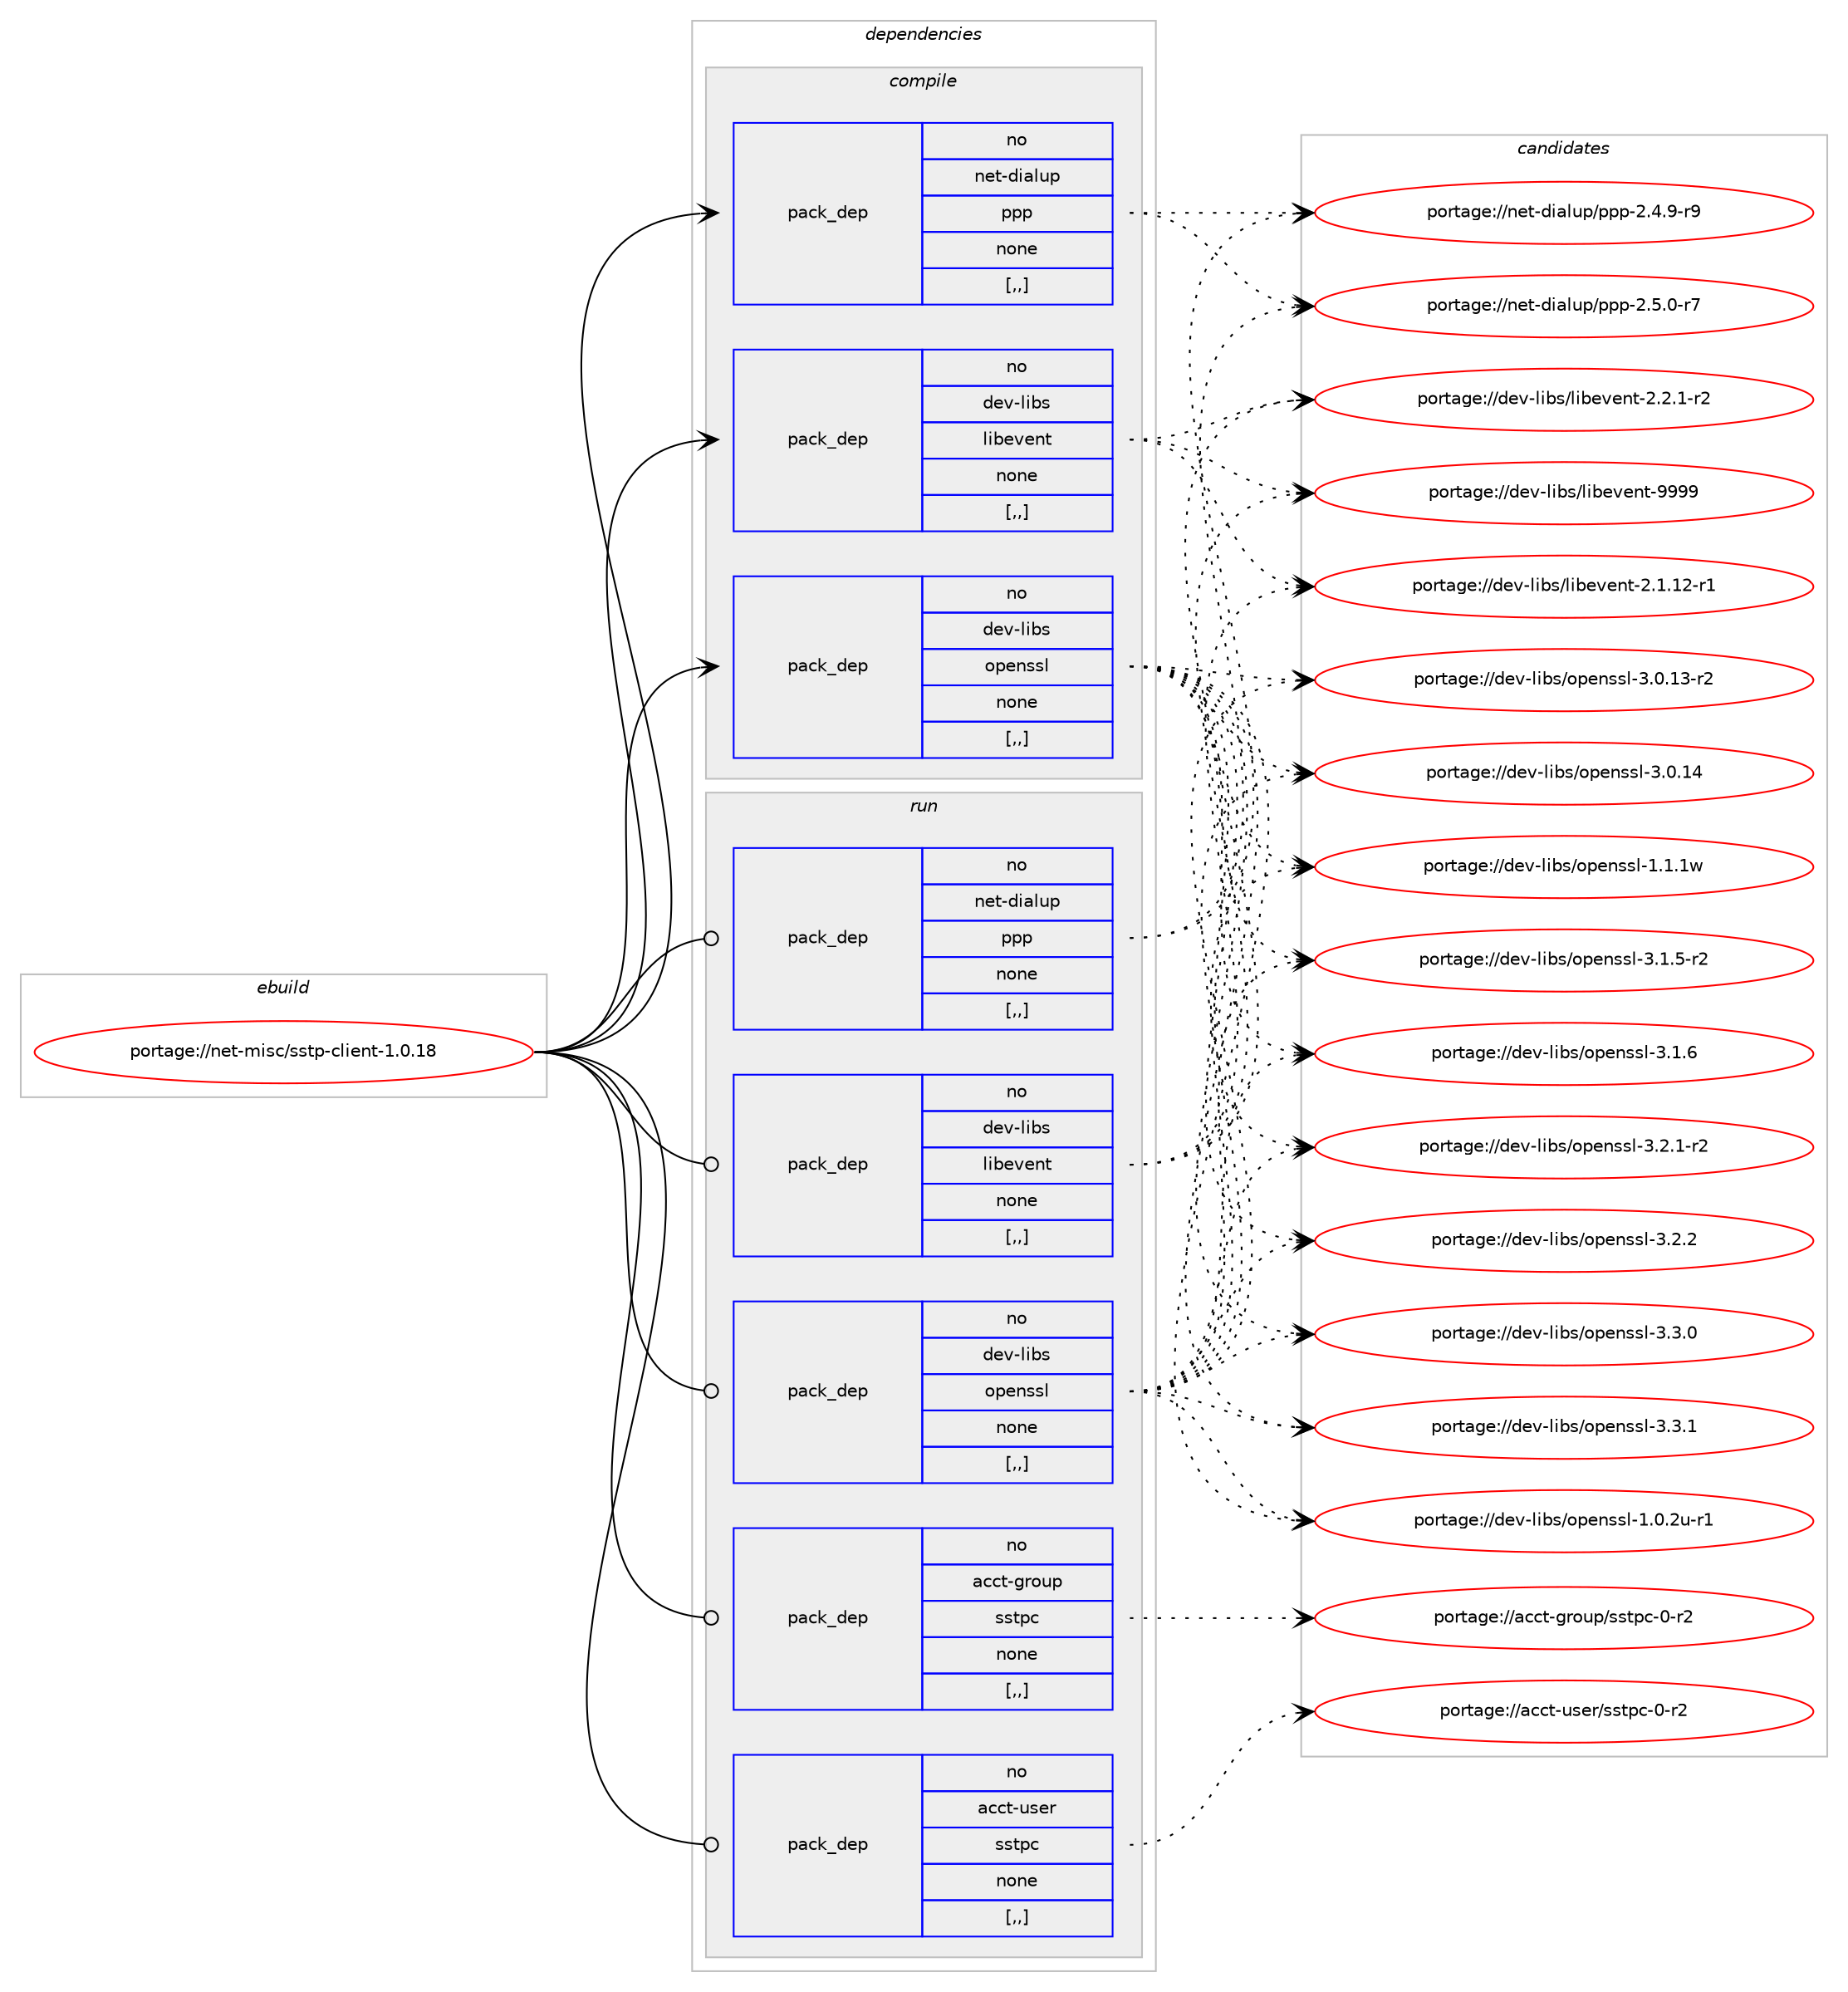 digraph prolog {

# *************
# Graph options
# *************

newrank=true;
concentrate=true;
compound=true;
graph [rankdir=LR,fontname=Helvetica,fontsize=10,ranksep=1.5];#, ranksep=2.5, nodesep=0.2];
edge  [arrowhead=vee];
node  [fontname=Helvetica,fontsize=10];

# **********
# The ebuild
# **********

subgraph cluster_leftcol {
color=gray;
rank=same;
label=<<i>ebuild</i>>;
id [label="portage://net-misc/sstp-client-1.0.18", color=red, width=4, href="../net-misc/sstp-client-1.0.18.svg"];
}

# ****************
# The dependencies
# ****************

subgraph cluster_midcol {
color=gray;
label=<<i>dependencies</i>>;
subgraph cluster_compile {
fillcolor="#eeeeee";
style=filled;
label=<<i>compile</i>>;
subgraph pack267896 {
dependency367221 [label=<<TABLE BORDER="0" CELLBORDER="1" CELLSPACING="0" CELLPADDING="4" WIDTH="220"><TR><TD ROWSPAN="6" CELLPADDING="30">pack_dep</TD></TR><TR><TD WIDTH="110">no</TD></TR><TR><TD>dev-libs</TD></TR><TR><TD>libevent</TD></TR><TR><TD>none</TD></TR><TR><TD>[,,]</TD></TR></TABLE>>, shape=none, color=blue];
}
id:e -> dependency367221:w [weight=20,style="solid",arrowhead="vee"];
subgraph pack267897 {
dependency367222 [label=<<TABLE BORDER="0" CELLBORDER="1" CELLSPACING="0" CELLPADDING="4" WIDTH="220"><TR><TD ROWSPAN="6" CELLPADDING="30">pack_dep</TD></TR><TR><TD WIDTH="110">no</TD></TR><TR><TD>dev-libs</TD></TR><TR><TD>openssl</TD></TR><TR><TD>none</TD></TR><TR><TD>[,,]</TD></TR></TABLE>>, shape=none, color=blue];
}
id:e -> dependency367222:w [weight=20,style="solid",arrowhead="vee"];
subgraph pack267898 {
dependency367223 [label=<<TABLE BORDER="0" CELLBORDER="1" CELLSPACING="0" CELLPADDING="4" WIDTH="220"><TR><TD ROWSPAN="6" CELLPADDING="30">pack_dep</TD></TR><TR><TD WIDTH="110">no</TD></TR><TR><TD>net-dialup</TD></TR><TR><TD>ppp</TD></TR><TR><TD>none</TD></TR><TR><TD>[,,]</TD></TR></TABLE>>, shape=none, color=blue];
}
id:e -> dependency367223:w [weight=20,style="solid",arrowhead="vee"];
}
subgraph cluster_compileandrun {
fillcolor="#eeeeee";
style=filled;
label=<<i>compile and run</i>>;
}
subgraph cluster_run {
fillcolor="#eeeeee";
style=filled;
label=<<i>run</i>>;
subgraph pack267899 {
dependency367224 [label=<<TABLE BORDER="0" CELLBORDER="1" CELLSPACING="0" CELLPADDING="4" WIDTH="220"><TR><TD ROWSPAN="6" CELLPADDING="30">pack_dep</TD></TR><TR><TD WIDTH="110">no</TD></TR><TR><TD>acct-group</TD></TR><TR><TD>sstpc</TD></TR><TR><TD>none</TD></TR><TR><TD>[,,]</TD></TR></TABLE>>, shape=none, color=blue];
}
id:e -> dependency367224:w [weight=20,style="solid",arrowhead="odot"];
subgraph pack267900 {
dependency367225 [label=<<TABLE BORDER="0" CELLBORDER="1" CELLSPACING="0" CELLPADDING="4" WIDTH="220"><TR><TD ROWSPAN="6" CELLPADDING="30">pack_dep</TD></TR><TR><TD WIDTH="110">no</TD></TR><TR><TD>acct-user</TD></TR><TR><TD>sstpc</TD></TR><TR><TD>none</TD></TR><TR><TD>[,,]</TD></TR></TABLE>>, shape=none, color=blue];
}
id:e -> dependency367225:w [weight=20,style="solid",arrowhead="odot"];
subgraph pack267901 {
dependency367226 [label=<<TABLE BORDER="0" CELLBORDER="1" CELLSPACING="0" CELLPADDING="4" WIDTH="220"><TR><TD ROWSPAN="6" CELLPADDING="30">pack_dep</TD></TR><TR><TD WIDTH="110">no</TD></TR><TR><TD>dev-libs</TD></TR><TR><TD>libevent</TD></TR><TR><TD>none</TD></TR><TR><TD>[,,]</TD></TR></TABLE>>, shape=none, color=blue];
}
id:e -> dependency367226:w [weight=20,style="solid",arrowhead="odot"];
subgraph pack267902 {
dependency367227 [label=<<TABLE BORDER="0" CELLBORDER="1" CELLSPACING="0" CELLPADDING="4" WIDTH="220"><TR><TD ROWSPAN="6" CELLPADDING="30">pack_dep</TD></TR><TR><TD WIDTH="110">no</TD></TR><TR><TD>dev-libs</TD></TR><TR><TD>openssl</TD></TR><TR><TD>none</TD></TR><TR><TD>[,,]</TD></TR></TABLE>>, shape=none, color=blue];
}
id:e -> dependency367227:w [weight=20,style="solid",arrowhead="odot"];
subgraph pack267903 {
dependency367228 [label=<<TABLE BORDER="0" CELLBORDER="1" CELLSPACING="0" CELLPADDING="4" WIDTH="220"><TR><TD ROWSPAN="6" CELLPADDING="30">pack_dep</TD></TR><TR><TD WIDTH="110">no</TD></TR><TR><TD>net-dialup</TD></TR><TR><TD>ppp</TD></TR><TR><TD>none</TD></TR><TR><TD>[,,]</TD></TR></TABLE>>, shape=none, color=blue];
}
id:e -> dependency367228:w [weight=20,style="solid",arrowhead="odot"];
}
}

# **************
# The candidates
# **************

subgraph cluster_choices {
rank=same;
color=gray;
label=<<i>candidates</i>>;

subgraph choice267896 {
color=black;
nodesep=1;
choice10010111845108105981154710810598101118101110116455046494649504511449 [label="portage://dev-libs/libevent-2.1.12-r1", color=red, width=4,href="../dev-libs/libevent-2.1.12-r1.svg"];
choice100101118451081059811547108105981011181011101164550465046494511450 [label="portage://dev-libs/libevent-2.2.1-r2", color=red, width=4,href="../dev-libs/libevent-2.2.1-r2.svg"];
choice100101118451081059811547108105981011181011101164557575757 [label="portage://dev-libs/libevent-9999", color=red, width=4,href="../dev-libs/libevent-9999.svg"];
dependency367221:e -> choice10010111845108105981154710810598101118101110116455046494649504511449:w [style=dotted,weight="100"];
dependency367221:e -> choice100101118451081059811547108105981011181011101164550465046494511450:w [style=dotted,weight="100"];
dependency367221:e -> choice100101118451081059811547108105981011181011101164557575757:w [style=dotted,weight="100"];
}
subgraph choice267897 {
color=black;
nodesep=1;
choice1001011184510810598115471111121011101151151084549464846501174511449 [label="portage://dev-libs/openssl-1.0.2u-r1", color=red, width=4,href="../dev-libs/openssl-1.0.2u-r1.svg"];
choice100101118451081059811547111112101110115115108454946494649119 [label="portage://dev-libs/openssl-1.1.1w", color=red, width=4,href="../dev-libs/openssl-1.1.1w.svg"];
choice100101118451081059811547111112101110115115108455146484649514511450 [label="portage://dev-libs/openssl-3.0.13-r2", color=red, width=4,href="../dev-libs/openssl-3.0.13-r2.svg"];
choice10010111845108105981154711111210111011511510845514648464952 [label="portage://dev-libs/openssl-3.0.14", color=red, width=4,href="../dev-libs/openssl-3.0.14.svg"];
choice1001011184510810598115471111121011101151151084551464946534511450 [label="portage://dev-libs/openssl-3.1.5-r2", color=red, width=4,href="../dev-libs/openssl-3.1.5-r2.svg"];
choice100101118451081059811547111112101110115115108455146494654 [label="portage://dev-libs/openssl-3.1.6", color=red, width=4,href="../dev-libs/openssl-3.1.6.svg"];
choice1001011184510810598115471111121011101151151084551465046494511450 [label="portage://dev-libs/openssl-3.2.1-r2", color=red, width=4,href="../dev-libs/openssl-3.2.1-r2.svg"];
choice100101118451081059811547111112101110115115108455146504650 [label="portage://dev-libs/openssl-3.2.2", color=red, width=4,href="../dev-libs/openssl-3.2.2.svg"];
choice100101118451081059811547111112101110115115108455146514648 [label="portage://dev-libs/openssl-3.3.0", color=red, width=4,href="../dev-libs/openssl-3.3.0.svg"];
choice100101118451081059811547111112101110115115108455146514649 [label="portage://dev-libs/openssl-3.3.1", color=red, width=4,href="../dev-libs/openssl-3.3.1.svg"];
dependency367222:e -> choice1001011184510810598115471111121011101151151084549464846501174511449:w [style=dotted,weight="100"];
dependency367222:e -> choice100101118451081059811547111112101110115115108454946494649119:w [style=dotted,weight="100"];
dependency367222:e -> choice100101118451081059811547111112101110115115108455146484649514511450:w [style=dotted,weight="100"];
dependency367222:e -> choice10010111845108105981154711111210111011511510845514648464952:w [style=dotted,weight="100"];
dependency367222:e -> choice1001011184510810598115471111121011101151151084551464946534511450:w [style=dotted,weight="100"];
dependency367222:e -> choice100101118451081059811547111112101110115115108455146494654:w [style=dotted,weight="100"];
dependency367222:e -> choice1001011184510810598115471111121011101151151084551465046494511450:w [style=dotted,weight="100"];
dependency367222:e -> choice100101118451081059811547111112101110115115108455146504650:w [style=dotted,weight="100"];
dependency367222:e -> choice100101118451081059811547111112101110115115108455146514648:w [style=dotted,weight="100"];
dependency367222:e -> choice100101118451081059811547111112101110115115108455146514649:w [style=dotted,weight="100"];
}
subgraph choice267898 {
color=black;
nodesep=1;
choice1101011164510010597108117112471121121124550465246574511457 [label="portage://net-dialup/ppp-2.4.9-r9", color=red, width=4,href="../net-dialup/ppp-2.4.9-r9.svg"];
choice1101011164510010597108117112471121121124550465346484511455 [label="portage://net-dialup/ppp-2.5.0-r7", color=red, width=4,href="../net-dialup/ppp-2.5.0-r7.svg"];
dependency367223:e -> choice1101011164510010597108117112471121121124550465246574511457:w [style=dotted,weight="100"];
dependency367223:e -> choice1101011164510010597108117112471121121124550465346484511455:w [style=dotted,weight="100"];
}
subgraph choice267899 {
color=black;
nodesep=1;
choice97999911645103114111117112471151151161129945484511450 [label="portage://acct-group/sstpc-0-r2", color=red, width=4,href="../acct-group/sstpc-0-r2.svg"];
dependency367224:e -> choice97999911645103114111117112471151151161129945484511450:w [style=dotted,weight="100"];
}
subgraph choice267900 {
color=black;
nodesep=1;
choice97999911645117115101114471151151161129945484511450 [label="portage://acct-user/sstpc-0-r2", color=red, width=4,href="../acct-user/sstpc-0-r2.svg"];
dependency367225:e -> choice97999911645117115101114471151151161129945484511450:w [style=dotted,weight="100"];
}
subgraph choice267901 {
color=black;
nodesep=1;
choice10010111845108105981154710810598101118101110116455046494649504511449 [label="portage://dev-libs/libevent-2.1.12-r1", color=red, width=4,href="../dev-libs/libevent-2.1.12-r1.svg"];
choice100101118451081059811547108105981011181011101164550465046494511450 [label="portage://dev-libs/libevent-2.2.1-r2", color=red, width=4,href="../dev-libs/libevent-2.2.1-r2.svg"];
choice100101118451081059811547108105981011181011101164557575757 [label="portage://dev-libs/libevent-9999", color=red, width=4,href="../dev-libs/libevent-9999.svg"];
dependency367226:e -> choice10010111845108105981154710810598101118101110116455046494649504511449:w [style=dotted,weight="100"];
dependency367226:e -> choice100101118451081059811547108105981011181011101164550465046494511450:w [style=dotted,weight="100"];
dependency367226:e -> choice100101118451081059811547108105981011181011101164557575757:w [style=dotted,weight="100"];
}
subgraph choice267902 {
color=black;
nodesep=1;
choice1001011184510810598115471111121011101151151084549464846501174511449 [label="portage://dev-libs/openssl-1.0.2u-r1", color=red, width=4,href="../dev-libs/openssl-1.0.2u-r1.svg"];
choice100101118451081059811547111112101110115115108454946494649119 [label="portage://dev-libs/openssl-1.1.1w", color=red, width=4,href="../dev-libs/openssl-1.1.1w.svg"];
choice100101118451081059811547111112101110115115108455146484649514511450 [label="portage://dev-libs/openssl-3.0.13-r2", color=red, width=4,href="../dev-libs/openssl-3.0.13-r2.svg"];
choice10010111845108105981154711111210111011511510845514648464952 [label="portage://dev-libs/openssl-3.0.14", color=red, width=4,href="../dev-libs/openssl-3.0.14.svg"];
choice1001011184510810598115471111121011101151151084551464946534511450 [label="portage://dev-libs/openssl-3.1.5-r2", color=red, width=4,href="../dev-libs/openssl-3.1.5-r2.svg"];
choice100101118451081059811547111112101110115115108455146494654 [label="portage://dev-libs/openssl-3.1.6", color=red, width=4,href="../dev-libs/openssl-3.1.6.svg"];
choice1001011184510810598115471111121011101151151084551465046494511450 [label="portage://dev-libs/openssl-3.2.1-r2", color=red, width=4,href="../dev-libs/openssl-3.2.1-r2.svg"];
choice100101118451081059811547111112101110115115108455146504650 [label="portage://dev-libs/openssl-3.2.2", color=red, width=4,href="../dev-libs/openssl-3.2.2.svg"];
choice100101118451081059811547111112101110115115108455146514648 [label="portage://dev-libs/openssl-3.3.0", color=red, width=4,href="../dev-libs/openssl-3.3.0.svg"];
choice100101118451081059811547111112101110115115108455146514649 [label="portage://dev-libs/openssl-3.3.1", color=red, width=4,href="../dev-libs/openssl-3.3.1.svg"];
dependency367227:e -> choice1001011184510810598115471111121011101151151084549464846501174511449:w [style=dotted,weight="100"];
dependency367227:e -> choice100101118451081059811547111112101110115115108454946494649119:w [style=dotted,weight="100"];
dependency367227:e -> choice100101118451081059811547111112101110115115108455146484649514511450:w [style=dotted,weight="100"];
dependency367227:e -> choice10010111845108105981154711111210111011511510845514648464952:w [style=dotted,weight="100"];
dependency367227:e -> choice1001011184510810598115471111121011101151151084551464946534511450:w [style=dotted,weight="100"];
dependency367227:e -> choice100101118451081059811547111112101110115115108455146494654:w [style=dotted,weight="100"];
dependency367227:e -> choice1001011184510810598115471111121011101151151084551465046494511450:w [style=dotted,weight="100"];
dependency367227:e -> choice100101118451081059811547111112101110115115108455146504650:w [style=dotted,weight="100"];
dependency367227:e -> choice100101118451081059811547111112101110115115108455146514648:w [style=dotted,weight="100"];
dependency367227:e -> choice100101118451081059811547111112101110115115108455146514649:w [style=dotted,weight="100"];
}
subgraph choice267903 {
color=black;
nodesep=1;
choice1101011164510010597108117112471121121124550465246574511457 [label="portage://net-dialup/ppp-2.4.9-r9", color=red, width=4,href="../net-dialup/ppp-2.4.9-r9.svg"];
choice1101011164510010597108117112471121121124550465346484511455 [label="portage://net-dialup/ppp-2.5.0-r7", color=red, width=4,href="../net-dialup/ppp-2.5.0-r7.svg"];
dependency367228:e -> choice1101011164510010597108117112471121121124550465246574511457:w [style=dotted,weight="100"];
dependency367228:e -> choice1101011164510010597108117112471121121124550465346484511455:w [style=dotted,weight="100"];
}
}

}
